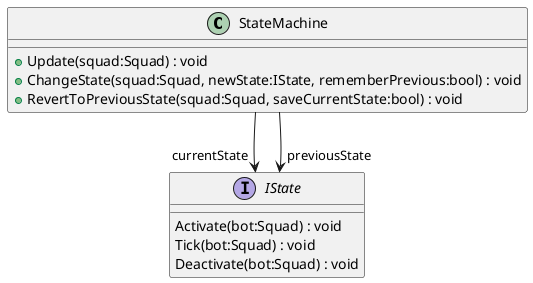 @startuml
class StateMachine {
    + Update(squad:Squad) : void
    + ChangeState(squad:Squad, newState:IState, rememberPrevious:bool) : void
    + RevertToPreviousState(squad:Squad, saveCurrentState:bool) : void
}
interface IState {
    Activate(bot:Squad) : void
    Tick(bot:Squad) : void
    Deactivate(bot:Squad) : void
}
StateMachine --> "currentState" IState
StateMachine --> "previousState" IState
@enduml
